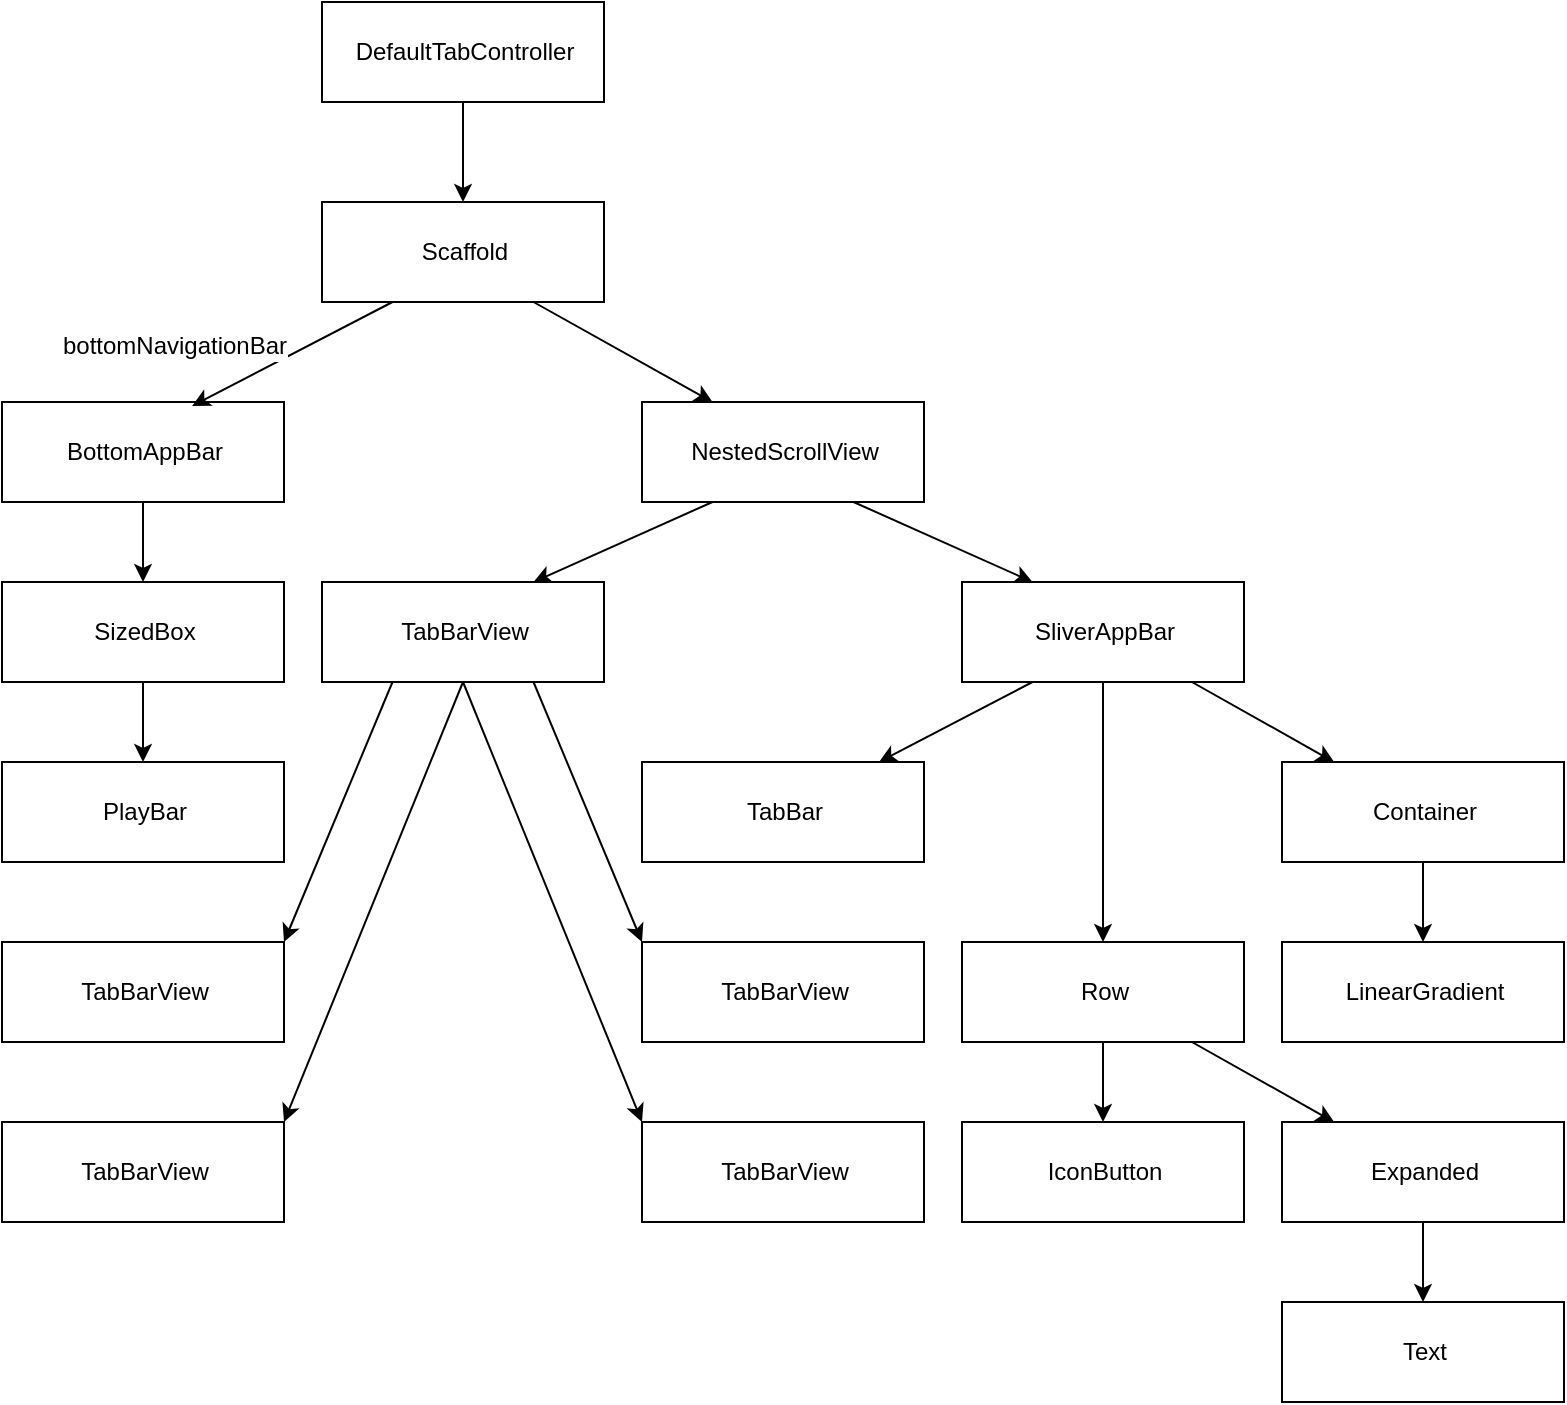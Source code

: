 <mxfile version="16.6.6" type="device"><diagram id="5P583w0aJttzJ-YqKNh2" name="Page-1"><mxGraphModel dx="1497" dy="821" grid="1" gridSize="10" guides="1" tooltips="1" connect="1" arrows="1" fold="1" page="1" pageScale="1" pageWidth="827" pageHeight="1169" math="0" shadow="0"><root><mxCell id="0"/><mxCell id="1" parent="0"/><mxCell id="v2lxInc_JL55TAg5lxIN-1" value="DefaultTabController" style="html=1;" vertex="1" parent="1"><mxGeometry x="178" y="9" width="141" height="50" as="geometry"/></mxCell><mxCell id="v2lxInc_JL55TAg5lxIN-49" value="" style="edgeStyle=orthogonalEdgeStyle;rounded=0;orthogonalLoop=1;jettySize=auto;html=1;fontSize=12;startArrow=classic;startFill=1;endArrow=none;endFill=0;" edge="1" parent="1" source="v2lxInc_JL55TAg5lxIN-36" target="v2lxInc_JL55TAg5lxIN-1"><mxGeometry relative="1" as="geometry"/></mxCell><mxCell id="v2lxInc_JL55TAg5lxIN-36" value="Scaffold" style="html=1;" vertex="1" parent="1"><mxGeometry x="178" y="109" width="141" height="50" as="geometry"/></mxCell><mxCell id="v2lxInc_JL55TAg5lxIN-37" value="NestedScrollView" style="html=1;" vertex="1" parent="1"><mxGeometry x="338" y="209" width="141" height="50" as="geometry"/></mxCell><mxCell id="v2lxInc_JL55TAg5lxIN-38" value="BottomAppBar" style="html=1;" vertex="1" parent="1"><mxGeometry x="18" y="209" width="141" height="50" as="geometry"/></mxCell><mxCell id="v2lxInc_JL55TAg5lxIN-41" value="" style="endArrow=classic;html=1;rounded=0;fontSize=14;exitX=0.25;exitY=1;exitDx=0;exitDy=0;entryX=0.674;entryY=0.04;entryDx=0;entryDy=0;entryPerimeter=0;" edge="1" parent="1" source="v2lxInc_JL55TAg5lxIN-36" target="v2lxInc_JL55TAg5lxIN-38"><mxGeometry width="50" height="50" relative="1" as="geometry"><mxPoint x="88" y="139" as="sourcePoint"/><mxPoint x="88" y="189" as="targetPoint"/></mxGeometry></mxCell><mxCell id="v2lxInc_JL55TAg5lxIN-42" value="&lt;font style=&quot;font-size: 12px&quot;&gt;bottomNavigationBar&lt;/font&gt;" style="edgeLabel;html=1;align=center;verticalAlign=middle;resizable=0;points=[];fontSize=14;" vertex="1" connectable="0" parent="v2lxInc_JL55TAg5lxIN-41"><mxGeometry x="-0.295" y="3" relative="1" as="geometry"><mxPoint x="-75" as="offset"/></mxGeometry></mxCell><mxCell id="v2lxInc_JL55TAg5lxIN-43" value="" style="endArrow=classic;html=1;rounded=0;fontSize=14;exitX=0.75;exitY=1;exitDx=0;exitDy=0;entryX=0.25;entryY=0;entryDx=0;entryDy=0;" edge="1" parent="1" source="v2lxInc_JL55TAg5lxIN-36" target="v2lxInc_JL55TAg5lxIN-37"><mxGeometry width="50" height="50" relative="1" as="geometry"><mxPoint x="223.25" y="169" as="sourcePoint"/><mxPoint x="123.034" y="221" as="targetPoint"/></mxGeometry></mxCell><mxCell id="v2lxInc_JL55TAg5lxIN-45" value="SizedBox" style="html=1;" vertex="1" parent="1"><mxGeometry x="18" y="299" width="141" height="50" as="geometry"/></mxCell><mxCell id="v2lxInc_JL55TAg5lxIN-53" style="edgeStyle=orthogonalEdgeStyle;rounded=0;orthogonalLoop=1;jettySize=auto;html=1;fontSize=12;startArrow=classic;startFill=1;endArrow=none;endFill=0;" edge="1" parent="1" source="v2lxInc_JL55TAg5lxIN-46" target="v2lxInc_JL55TAg5lxIN-45"><mxGeometry relative="1" as="geometry"/></mxCell><mxCell id="v2lxInc_JL55TAg5lxIN-46" value="PlayBar" style="html=1;" vertex="1" parent="1"><mxGeometry x="18" y="389" width="141" height="50" as="geometry"/></mxCell><mxCell id="v2lxInc_JL55TAg5lxIN-50" value="" style="endArrow=classic;html=1;rounded=0;fontSize=14;exitX=0.5;exitY=1;exitDx=0;exitDy=0;entryX=0.5;entryY=0;entryDx=0;entryDy=0;" edge="1" parent="1" source="v2lxInc_JL55TAg5lxIN-38" target="v2lxInc_JL55TAg5lxIN-45"><mxGeometry width="50" height="50" relative="1" as="geometry"><mxPoint x="448" y="349" as="sourcePoint"/><mxPoint x="448" y="399" as="targetPoint"/></mxGeometry></mxCell><mxCell id="v2lxInc_JL55TAg5lxIN-55" style="rounded=0;orthogonalLoop=1;jettySize=auto;html=1;entryX=0.75;entryY=1;entryDx=0;entryDy=0;fontSize=12;startArrow=classic;startFill=1;endArrow=none;endFill=0;exitX=0.25;exitY=0;exitDx=0;exitDy=0;" edge="1" parent="1" source="v2lxInc_JL55TAg5lxIN-54" target="v2lxInc_JL55TAg5lxIN-37"><mxGeometry relative="1" as="geometry"/></mxCell><mxCell id="v2lxInc_JL55TAg5lxIN-54" value="SliverAppBar" style="html=1;" vertex="1" parent="1"><mxGeometry x="498" y="299" width="141" height="50" as="geometry"/></mxCell><mxCell id="v2lxInc_JL55TAg5lxIN-57" style="rounded=0;orthogonalLoop=1;jettySize=auto;html=1;fontSize=12;startArrow=classic;startFill=1;endArrow=none;endFill=0;" edge="1" parent="1" source="v2lxInc_JL55TAg5lxIN-56" target="v2lxInc_JL55TAg5lxIN-54"><mxGeometry relative="1" as="geometry"/></mxCell><mxCell id="v2lxInc_JL55TAg5lxIN-56" value="Container" style="html=1;" vertex="1" parent="1"><mxGeometry x="658" y="389" width="141" height="50" as="geometry"/></mxCell><mxCell id="v2lxInc_JL55TAg5lxIN-59" style="edgeStyle=orthogonalEdgeStyle;rounded=0;orthogonalLoop=1;jettySize=auto;html=1;fontSize=12;startArrow=classic;startFill=1;endArrow=none;endFill=0;" edge="1" parent="1" source="v2lxInc_JL55TAg5lxIN-58" target="v2lxInc_JL55TAg5lxIN-56"><mxGeometry relative="1" as="geometry"/></mxCell><mxCell id="v2lxInc_JL55TAg5lxIN-58" value="LinearGradient" style="html=1;" vertex="1" parent="1"><mxGeometry x="658" y="479" width="141" height="50" as="geometry"/></mxCell><mxCell id="v2lxInc_JL55TAg5lxIN-66" style="edgeStyle=none;rounded=0;orthogonalLoop=1;jettySize=auto;html=1;entryX=0.5;entryY=1;entryDx=0;entryDy=0;fontSize=12;startArrow=classic;startFill=1;endArrow=none;endFill=0;" edge="1" parent="1" source="v2lxInc_JL55TAg5lxIN-60" target="v2lxInc_JL55TAg5lxIN-54"><mxGeometry relative="1" as="geometry"/></mxCell><mxCell id="v2lxInc_JL55TAg5lxIN-60" value="Row" style="html=1;" vertex="1" parent="1"><mxGeometry x="498" y="479" width="141" height="50" as="geometry"/></mxCell><mxCell id="v2lxInc_JL55TAg5lxIN-61" style="rounded=0;orthogonalLoop=1;jettySize=auto;html=1;fontSize=12;startArrow=classic;startFill=1;endArrow=none;endFill=0;" edge="1" parent="1" source="v2lxInc_JL55TAg5lxIN-62" target="v2lxInc_JL55TAg5lxIN-60"><mxGeometry relative="1" as="geometry"/></mxCell><mxCell id="v2lxInc_JL55TAg5lxIN-62" value="Expanded" style="html=1;" vertex="1" parent="1"><mxGeometry x="658" y="569" width="141" height="50" as="geometry"/></mxCell><mxCell id="v2lxInc_JL55TAg5lxIN-67" style="edgeStyle=none;rounded=0;orthogonalLoop=1;jettySize=auto;html=1;entryX=0.25;entryY=1;entryDx=0;entryDy=0;fontSize=12;startArrow=classic;startFill=1;endArrow=none;endFill=0;" edge="1" parent="1" source="v2lxInc_JL55TAg5lxIN-63" target="v2lxInc_JL55TAg5lxIN-54"><mxGeometry relative="1" as="geometry"/></mxCell><mxCell id="v2lxInc_JL55TAg5lxIN-63" value="TabBar" style="html=1;" vertex="1" parent="1"><mxGeometry x="338" y="389" width="141" height="50" as="geometry"/></mxCell><mxCell id="v2lxInc_JL55TAg5lxIN-70" style="edgeStyle=none;rounded=0;orthogonalLoop=1;jettySize=auto;html=1;fontSize=12;startArrow=classic;startFill=1;endArrow=none;endFill=0;" edge="1" parent="1" source="v2lxInc_JL55TAg5lxIN-69" target="v2lxInc_JL55TAg5lxIN-62"><mxGeometry relative="1" as="geometry"/></mxCell><mxCell id="v2lxInc_JL55TAg5lxIN-69" value="Text" style="html=1;" vertex="1" parent="1"><mxGeometry x="658" y="659" width="141" height="50" as="geometry"/></mxCell><mxCell id="v2lxInc_JL55TAg5lxIN-74" style="edgeStyle=none;rounded=0;orthogonalLoop=1;jettySize=auto;html=1;entryX=0.5;entryY=1;entryDx=0;entryDy=0;fontSize=12;startArrow=classic;startFill=1;endArrow=none;endFill=0;" edge="1" parent="1" source="v2lxInc_JL55TAg5lxIN-71" target="v2lxInc_JL55TAg5lxIN-60"><mxGeometry relative="1" as="geometry"/></mxCell><mxCell id="v2lxInc_JL55TAg5lxIN-71" value="IconButton" style="html=1;" vertex="1" parent="1"><mxGeometry x="498" y="569" width="141" height="50" as="geometry"/></mxCell><mxCell id="v2lxInc_JL55TAg5lxIN-76" style="edgeStyle=none;rounded=0;orthogonalLoop=1;jettySize=auto;html=1;entryX=0.25;entryY=1;entryDx=0;entryDy=0;fontSize=12;startArrow=classic;startFill=1;endArrow=none;endFill=0;exitX=0.75;exitY=0;exitDx=0;exitDy=0;" edge="1" parent="1" source="v2lxInc_JL55TAg5lxIN-75" target="v2lxInc_JL55TAg5lxIN-37"><mxGeometry relative="1" as="geometry"/></mxCell><mxCell id="v2lxInc_JL55TAg5lxIN-75" value="TabBarView" style="html=1;" vertex="1" parent="1"><mxGeometry x="178" y="299" width="141" height="50" as="geometry"/></mxCell><mxCell id="v2lxInc_JL55TAg5lxIN-82" style="edgeStyle=none;rounded=0;orthogonalLoop=1;jettySize=auto;html=1;entryX=0.5;entryY=1;entryDx=0;entryDy=0;fontSize=12;startArrow=classic;startFill=1;endArrow=none;endFill=0;exitX=1;exitY=0;exitDx=0;exitDy=0;" edge="1" parent="1" source="v2lxInc_JL55TAg5lxIN-77" target="v2lxInc_JL55TAg5lxIN-75"><mxGeometry relative="1" as="geometry"/></mxCell><mxCell id="v2lxInc_JL55TAg5lxIN-77" value="TabBarView" style="html=1;" vertex="1" parent="1"><mxGeometry x="18" y="569" width="141" height="50" as="geometry"/></mxCell><mxCell id="v2lxInc_JL55TAg5lxIN-81" style="edgeStyle=none;rounded=0;orthogonalLoop=1;jettySize=auto;html=1;entryX=0.25;entryY=1;entryDx=0;entryDy=0;fontSize=12;startArrow=classic;startFill=1;endArrow=none;endFill=0;exitX=1;exitY=0;exitDx=0;exitDy=0;" edge="1" parent="1" source="v2lxInc_JL55TAg5lxIN-78" target="v2lxInc_JL55TAg5lxIN-75"><mxGeometry relative="1" as="geometry"/></mxCell><mxCell id="v2lxInc_JL55TAg5lxIN-78" value="TabBarView" style="html=1;" vertex="1" parent="1"><mxGeometry x="18" y="479" width="141" height="50" as="geometry"/></mxCell><mxCell id="v2lxInc_JL55TAg5lxIN-84" style="edgeStyle=none;rounded=0;orthogonalLoop=1;jettySize=auto;html=1;entryX=0.75;entryY=1;entryDx=0;entryDy=0;fontSize=12;startArrow=classic;startFill=1;endArrow=none;endFill=0;exitX=0;exitY=0;exitDx=0;exitDy=0;" edge="1" parent="1" source="v2lxInc_JL55TAg5lxIN-79" target="v2lxInc_JL55TAg5lxIN-75"><mxGeometry relative="1" as="geometry"/></mxCell><mxCell id="v2lxInc_JL55TAg5lxIN-79" value="TabBarView" style="html=1;" vertex="1" parent="1"><mxGeometry x="338" y="479" width="141" height="50" as="geometry"/></mxCell><mxCell id="v2lxInc_JL55TAg5lxIN-83" style="edgeStyle=none;rounded=0;orthogonalLoop=1;jettySize=auto;html=1;entryX=0.5;entryY=1;entryDx=0;entryDy=0;fontSize=12;startArrow=classic;startFill=1;endArrow=none;endFill=0;exitX=0;exitY=0;exitDx=0;exitDy=0;" edge="1" parent="1" source="v2lxInc_JL55TAg5lxIN-80" target="v2lxInc_JL55TAg5lxIN-75"><mxGeometry relative="1" as="geometry"/></mxCell><mxCell id="v2lxInc_JL55TAg5lxIN-80" value="TabBarView" style="html=1;" vertex="1" parent="1"><mxGeometry x="338" y="569" width="141" height="50" as="geometry"/></mxCell></root></mxGraphModel></diagram></mxfile>